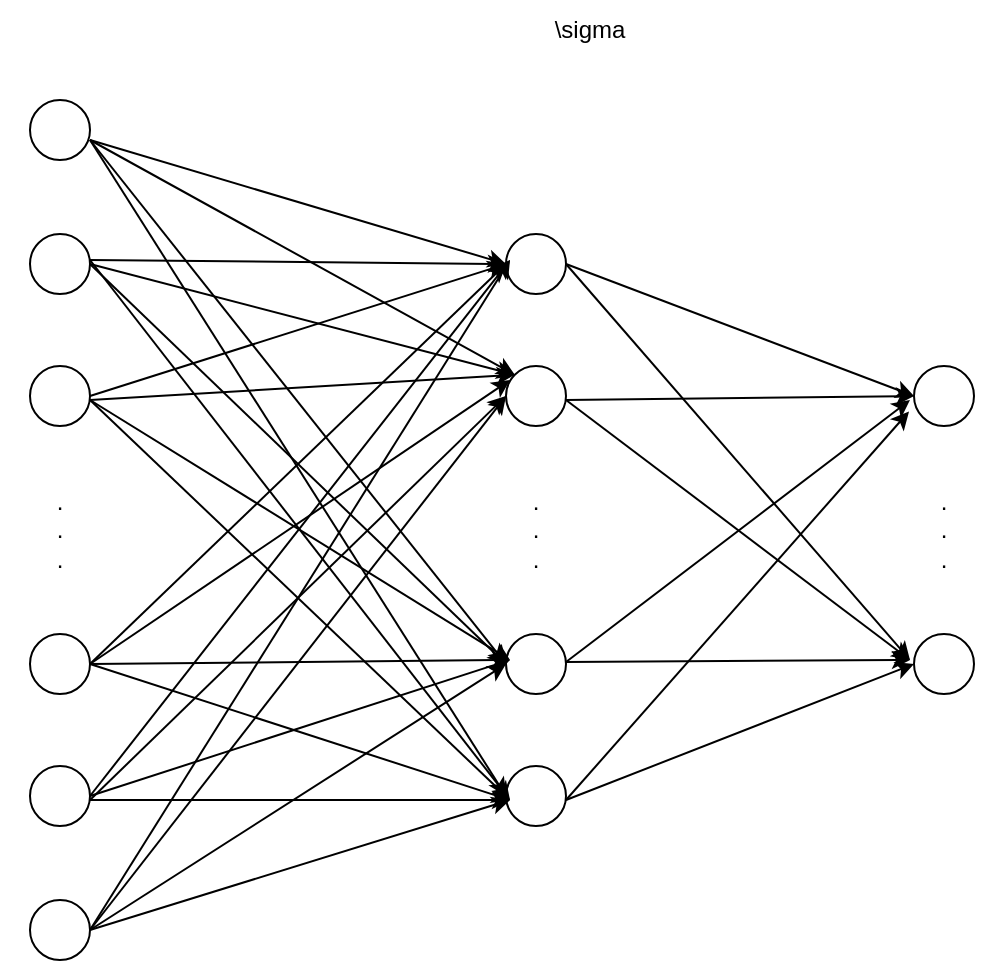 <mxfile version="27.1.4">
  <diagram name="第 1 页" id="a-qAF57k8_4oPYb_Egr2">
    <mxGraphModel dx="1028" dy="643" grid="1" gridSize="10" guides="1" tooltips="1" connect="1" arrows="1" fold="1" page="1" pageScale="1" pageWidth="827" pageHeight="1169" math="1" shadow="0" adaptiveColors="auto">
      <root>
        <mxCell id="0" />
        <mxCell id="1" parent="0" />
        <mxCell id="wv23uX2JErbPxNO79JQO-3" value="" style="ellipse;whiteSpace=wrap;html=1;aspect=fixed;" vertex="1" parent="1">
          <mxGeometry x="180" y="157" width="30" height="30" as="geometry" />
        </mxCell>
        <mxCell id="wv23uX2JErbPxNO79JQO-4" value="" style="ellipse;whiteSpace=wrap;html=1;aspect=fixed;" vertex="1" parent="1">
          <mxGeometry x="180" y="223" width="30" height="30" as="geometry" />
        </mxCell>
        <mxCell id="wv23uX2JErbPxNO79JQO-5" value="" style="ellipse;whiteSpace=wrap;html=1;aspect=fixed;" vertex="1" parent="1">
          <mxGeometry x="180" y="357" width="30" height="30" as="geometry" />
        </mxCell>
        <mxCell id="wv23uX2JErbPxNO79JQO-6" value="" style="ellipse;whiteSpace=wrap;html=1;aspect=fixed;" vertex="1" parent="1">
          <mxGeometry x="180" y="423" width="30" height="30" as="geometry" />
        </mxCell>
        <mxCell id="wv23uX2JErbPxNO79JQO-7" value=".&lt;div&gt;.&lt;/div&gt;&lt;div&gt;.&lt;/div&gt;" style="text;html=1;align=center;verticalAlign=middle;whiteSpace=wrap;rounded=0;strokeWidth=12;perimeterSpacing=17;" vertex="1" parent="1">
          <mxGeometry x="165" y="280" width="60" height="50" as="geometry" />
        </mxCell>
        <mxCell id="wv23uX2JErbPxNO79JQO-8" value="" style="ellipse;whiteSpace=wrap;html=1;aspect=fixed;" vertex="1" parent="1">
          <mxGeometry x="180" y="90" width="30" height="30" as="geometry" />
        </mxCell>
        <mxCell id="wv23uX2JErbPxNO79JQO-9" value="" style="ellipse;whiteSpace=wrap;html=1;aspect=fixed;" vertex="1" parent="1">
          <mxGeometry x="180" y="490" width="30" height="30" as="geometry" />
        </mxCell>
        <mxCell id="wv23uX2JErbPxNO79JQO-10" value="" style="ellipse;whiteSpace=wrap;html=1;aspect=fixed;" vertex="1" parent="1">
          <mxGeometry x="418" y="157" width="30" height="30" as="geometry" />
        </mxCell>
        <mxCell id="wv23uX2JErbPxNO79JQO-11" value="" style="ellipse;whiteSpace=wrap;html=1;aspect=fixed;" vertex="1" parent="1">
          <mxGeometry x="418" y="223" width="30" height="30" as="geometry" />
        </mxCell>
        <mxCell id="wv23uX2JErbPxNO79JQO-12" value="" style="ellipse;whiteSpace=wrap;html=1;aspect=fixed;" vertex="1" parent="1">
          <mxGeometry x="418" y="357" width="30" height="30" as="geometry" />
        </mxCell>
        <mxCell id="wv23uX2JErbPxNO79JQO-13" value="" style="ellipse;whiteSpace=wrap;html=1;aspect=fixed;" vertex="1" parent="1">
          <mxGeometry x="418" y="423" width="30" height="30" as="geometry" />
        </mxCell>
        <mxCell id="wv23uX2JErbPxNO79JQO-14" value=".&lt;div&gt;.&lt;/div&gt;&lt;div&gt;.&lt;/div&gt;" style="text;html=1;align=center;verticalAlign=middle;whiteSpace=wrap;rounded=0;strokeWidth=12;perimeterSpacing=17;" vertex="1" parent="1">
          <mxGeometry x="403" y="280" width="60" height="50" as="geometry" />
        </mxCell>
        <mxCell id="wv23uX2JErbPxNO79JQO-15" value="" style="ellipse;whiteSpace=wrap;html=1;aspect=fixed;" vertex="1" parent="1">
          <mxGeometry x="622" y="223" width="30" height="30" as="geometry" />
        </mxCell>
        <mxCell id="wv23uX2JErbPxNO79JQO-16" value="" style="ellipse;whiteSpace=wrap;html=1;aspect=fixed;" vertex="1" parent="1">
          <mxGeometry x="622" y="357" width="30" height="30" as="geometry" />
        </mxCell>
        <mxCell id="wv23uX2JErbPxNO79JQO-17" value=".&lt;div&gt;.&lt;/div&gt;&lt;div&gt;.&lt;/div&gt;" style="text;html=1;align=center;verticalAlign=middle;whiteSpace=wrap;rounded=0;strokeWidth=12;perimeterSpacing=17;" vertex="1" parent="1">
          <mxGeometry x="607" y="280" width="60" height="50" as="geometry" />
        </mxCell>
        <mxCell id="wv23uX2JErbPxNO79JQO-18" value="" style="endArrow=classic;html=1;rounded=0;entryX=0;entryY=0.5;entryDx=0;entryDy=0;" edge="1" parent="1" target="wv23uX2JErbPxNO79JQO-10">
          <mxGeometry width="50" height="50" relative="1" as="geometry">
            <mxPoint x="210" y="110" as="sourcePoint" />
            <mxPoint x="260" y="60" as="targetPoint" />
          </mxGeometry>
        </mxCell>
        <mxCell id="wv23uX2JErbPxNO79JQO-19" value="" style="endArrow=classic;html=1;rounded=0;entryX=0;entryY=0;entryDx=0;entryDy=0;" edge="1" parent="1" target="wv23uX2JErbPxNO79JQO-11">
          <mxGeometry width="50" height="50" relative="1" as="geometry">
            <mxPoint x="210" y="110" as="sourcePoint" />
            <mxPoint x="418" y="242" as="targetPoint" />
          </mxGeometry>
        </mxCell>
        <mxCell id="wv23uX2JErbPxNO79JQO-20" value="" style="endArrow=classic;html=1;rounded=0;entryX=0;entryY=0.5;entryDx=0;entryDy=0;" edge="1" parent="1" target="wv23uX2JErbPxNO79JQO-12">
          <mxGeometry width="50" height="50" relative="1" as="geometry">
            <mxPoint x="210" y="110" as="sourcePoint" />
            <mxPoint x="612" y="357" as="targetPoint" />
          </mxGeometry>
        </mxCell>
        <mxCell id="wv23uX2JErbPxNO79JQO-21" value="" style="endArrow=classic;html=1;rounded=0;entryX=0;entryY=0.5;entryDx=0;entryDy=0;" edge="1" parent="1" target="wv23uX2JErbPxNO79JQO-13">
          <mxGeometry width="50" height="50" relative="1" as="geometry">
            <mxPoint x="210" y="110" as="sourcePoint" />
            <mxPoint x="410" y="430" as="targetPoint" />
          </mxGeometry>
        </mxCell>
        <mxCell id="wv23uX2JErbPxNO79JQO-22" value="" style="endArrow=classic;html=1;rounded=0;exitX=1;exitY=0.5;exitDx=0;exitDy=0;entryX=0;entryY=0;entryDx=0;entryDy=0;" edge="1" parent="1" source="wv23uX2JErbPxNO79JQO-3" target="wv23uX2JErbPxNO79JQO-11">
          <mxGeometry width="50" height="50" relative="1" as="geometry">
            <mxPoint x="350" y="220" as="sourcePoint" />
            <mxPoint x="420" y="240" as="targetPoint" />
          </mxGeometry>
        </mxCell>
        <mxCell id="wv23uX2JErbPxNO79JQO-24" value="" style="endArrow=classic;html=1;rounded=0;exitX=1;exitY=0.5;exitDx=0;exitDy=0;entryX=0;entryY=0.5;entryDx=0;entryDy=0;" edge="1" parent="1" source="wv23uX2JErbPxNO79JQO-3" target="wv23uX2JErbPxNO79JQO-12">
          <mxGeometry width="50" height="50" relative="1" as="geometry">
            <mxPoint x="320" y="210" as="sourcePoint" />
            <mxPoint x="410" y="370" as="targetPoint" />
          </mxGeometry>
        </mxCell>
        <mxCell id="wv23uX2JErbPxNO79JQO-25" value="" style="endArrow=classic;html=1;rounded=0;entryX=0;entryY=0.5;entryDx=0;entryDy=0;" edge="1" parent="1" target="wv23uX2JErbPxNO79JQO-10">
          <mxGeometry width="50" height="50" relative="1" as="geometry">
            <mxPoint x="210" y="170" as="sourcePoint" />
            <mxPoint x="390" y="460" as="targetPoint" />
          </mxGeometry>
        </mxCell>
        <mxCell id="wv23uX2JErbPxNO79JQO-26" value="" style="endArrow=classic;html=1;rounded=0;" edge="1" parent="1">
          <mxGeometry width="50" height="50" relative="1" as="geometry">
            <mxPoint x="210" y="170" as="sourcePoint" />
            <mxPoint x="420" y="440" as="targetPoint" />
          </mxGeometry>
        </mxCell>
        <mxCell id="wv23uX2JErbPxNO79JQO-27" value="" style="endArrow=classic;html=1;rounded=0;exitX=1;exitY=0.5;exitDx=0;exitDy=0;entryX=0;entryY=0.5;entryDx=0;entryDy=0;" edge="1" parent="1" source="wv23uX2JErbPxNO79JQO-4" target="wv23uX2JErbPxNO79JQO-10">
          <mxGeometry width="50" height="50" relative="1" as="geometry">
            <mxPoint x="320" y="430" as="sourcePoint" />
            <mxPoint x="530" y="700" as="targetPoint" />
          </mxGeometry>
        </mxCell>
        <mxCell id="wv23uX2JErbPxNO79JQO-28" value="" style="endArrow=classic;html=1;rounded=0;entryX=0;entryY=0;entryDx=0;entryDy=0;" edge="1" parent="1" target="wv23uX2JErbPxNO79JQO-11">
          <mxGeometry width="50" height="50" relative="1" as="geometry">
            <mxPoint x="210" y="240" as="sourcePoint" />
            <mxPoint x="538" y="310" as="targetPoint" />
          </mxGeometry>
        </mxCell>
        <mxCell id="wv23uX2JErbPxNO79JQO-29" value="" style="endArrow=classic;html=1;rounded=0;" edge="1" parent="1">
          <mxGeometry width="50" height="50" relative="1" as="geometry">
            <mxPoint x="210" y="240" as="sourcePoint" />
            <mxPoint x="420" y="370" as="targetPoint" />
          </mxGeometry>
        </mxCell>
        <mxCell id="wv23uX2JErbPxNO79JQO-30" value="" style="endArrow=classic;html=1;rounded=0;" edge="1" parent="1">
          <mxGeometry width="50" height="50" relative="1" as="geometry">
            <mxPoint x="210" y="240" as="sourcePoint" />
            <mxPoint x="420" y="440" as="targetPoint" />
          </mxGeometry>
        </mxCell>
        <mxCell id="wv23uX2JErbPxNO79JQO-31" value="" style="endArrow=classic;html=1;rounded=0;exitX=1;exitY=0.5;exitDx=0;exitDy=0;entryX=0;entryY=0.5;entryDx=0;entryDy=0;" edge="1" parent="1" source="wv23uX2JErbPxNO79JQO-5" target="wv23uX2JErbPxNO79JQO-10">
          <mxGeometry width="50" height="50" relative="1" as="geometry">
            <mxPoint x="290" y="370" as="sourcePoint" />
            <mxPoint x="500" y="570" as="targetPoint" />
          </mxGeometry>
        </mxCell>
        <mxCell id="wv23uX2JErbPxNO79JQO-32" value="" style="endArrow=classic;html=1;rounded=0;exitX=1;exitY=0.5;exitDx=0;exitDy=0;" edge="1" parent="1" source="wv23uX2JErbPxNO79JQO-5">
          <mxGeometry width="50" height="50" relative="1" as="geometry">
            <mxPoint x="240" y="550" as="sourcePoint" />
            <mxPoint x="420" y="230" as="targetPoint" />
          </mxGeometry>
        </mxCell>
        <mxCell id="wv23uX2JErbPxNO79JQO-33" value="" style="endArrow=classic;html=1;rounded=0;exitX=1;exitY=0.5;exitDx=0;exitDy=0;" edge="1" parent="1" source="wv23uX2JErbPxNO79JQO-5">
          <mxGeometry width="50" height="50" relative="1" as="geometry">
            <mxPoint x="270" y="522" as="sourcePoint" />
            <mxPoint x="420" y="370" as="targetPoint" />
          </mxGeometry>
        </mxCell>
        <mxCell id="wv23uX2JErbPxNO79JQO-34" value="" style="endArrow=classic;html=1;rounded=0;exitX=1;exitY=0.5;exitDx=0;exitDy=0;" edge="1" parent="1" source="wv23uX2JErbPxNO79JQO-5">
          <mxGeometry width="50" height="50" relative="1" as="geometry">
            <mxPoint x="210" y="370" as="sourcePoint" />
            <mxPoint x="420" y="440" as="targetPoint" />
          </mxGeometry>
        </mxCell>
        <mxCell id="wv23uX2JErbPxNO79JQO-35" value="" style="endArrow=classic;html=1;rounded=0;exitX=1;exitY=0.5;exitDx=0;exitDy=0;" edge="1" parent="1" source="wv23uX2JErbPxNO79JQO-6">
          <mxGeometry width="50" height="50" relative="1" as="geometry">
            <mxPoint x="320" y="500" as="sourcePoint" />
            <mxPoint x="420" y="170" as="targetPoint" />
          </mxGeometry>
        </mxCell>
        <mxCell id="wv23uX2JErbPxNO79JQO-36" value="" style="endArrow=classic;html=1;rounded=0;entryX=0;entryY=0.5;entryDx=0;entryDy=0;" edge="1" parent="1" target="wv23uX2JErbPxNO79JQO-11">
          <mxGeometry width="50" height="50" relative="1" as="geometry">
            <mxPoint x="210" y="440" as="sourcePoint" />
            <mxPoint x="570" y="410" as="targetPoint" />
          </mxGeometry>
        </mxCell>
        <mxCell id="wv23uX2JErbPxNO79JQO-37" value="" style="endArrow=classic;html=1;rounded=0;exitX=1;exitY=0.5;exitDx=0;exitDy=0;" edge="1" parent="1" source="wv23uX2JErbPxNO79JQO-6">
          <mxGeometry width="50" height="50" relative="1" as="geometry">
            <mxPoint x="240" y="447" as="sourcePoint" />
            <mxPoint x="420" y="370" as="targetPoint" />
          </mxGeometry>
        </mxCell>
        <mxCell id="wv23uX2JErbPxNO79JQO-38" value="" style="endArrow=classic;html=1;rounded=0;" edge="1" parent="1">
          <mxGeometry width="50" height="50" relative="1" as="geometry">
            <mxPoint x="210" y="440" as="sourcePoint" />
            <mxPoint x="420" y="440" as="targetPoint" />
          </mxGeometry>
        </mxCell>
        <mxCell id="wv23uX2JErbPxNO79JQO-39" value="" style="endArrow=classic;html=1;rounded=0;exitX=1;exitY=0.5;exitDx=0;exitDy=0;" edge="1" parent="1" source="wv23uX2JErbPxNO79JQO-9">
          <mxGeometry width="50" height="50" relative="1" as="geometry">
            <mxPoint x="400" y="490" as="sourcePoint" />
            <mxPoint x="420" y="170" as="targetPoint" />
          </mxGeometry>
        </mxCell>
        <mxCell id="wv23uX2JErbPxNO79JQO-40" value="" style="endArrow=classic;html=1;rounded=0;exitX=1;exitY=0.5;exitDx=0;exitDy=0;entryX=0;entryY=0.5;entryDx=0;entryDy=0;" edge="1" parent="1" source="wv23uX2JErbPxNO79JQO-9" target="wv23uX2JErbPxNO79JQO-11">
          <mxGeometry width="50" height="50" relative="1" as="geometry">
            <mxPoint x="210" y="510" as="sourcePoint" />
            <mxPoint x="750" y="520" as="targetPoint" />
          </mxGeometry>
        </mxCell>
        <mxCell id="wv23uX2JErbPxNO79JQO-41" value="" style="endArrow=classic;html=1;rounded=0;exitX=1;exitY=0.5;exitDx=0;exitDy=0;entryX=0;entryY=0.5;entryDx=0;entryDy=0;" edge="1" parent="1" source="wv23uX2JErbPxNO79JQO-9" target="wv23uX2JErbPxNO79JQO-12">
          <mxGeometry width="50" height="50" relative="1" as="geometry">
            <mxPoint x="220" y="510" as="sourcePoint" />
            <mxPoint x="907" y="592" as="targetPoint" />
          </mxGeometry>
        </mxCell>
        <mxCell id="wv23uX2JErbPxNO79JQO-42" value="" style="endArrow=classic;html=1;rounded=0;exitX=1;exitY=0.5;exitDx=0;exitDy=0;" edge="1" parent="1" source="wv23uX2JErbPxNO79JQO-9">
          <mxGeometry width="50" height="50" relative="1" as="geometry">
            <mxPoint x="220" y="510" as="sourcePoint" />
            <mxPoint x="420" y="440" as="targetPoint" />
          </mxGeometry>
        </mxCell>
        <mxCell id="wv23uX2JErbPxNO79JQO-43" value="" style="endArrow=classic;html=1;rounded=0;entryX=0;entryY=0.5;entryDx=0;entryDy=0;exitX=1;exitY=0.5;exitDx=0;exitDy=0;" edge="1" parent="1" source="wv23uX2JErbPxNO79JQO-10" target="wv23uX2JErbPxNO79JQO-15">
          <mxGeometry width="50" height="50" relative="1" as="geometry">
            <mxPoint x="530" y="270" as="sourcePoint" />
            <mxPoint x="738" y="332" as="targetPoint" />
          </mxGeometry>
        </mxCell>
        <mxCell id="wv23uX2JErbPxNO79JQO-44" value="" style="endArrow=classic;html=1;rounded=0;exitX=1;exitY=0.5;exitDx=0;exitDy=0;" edge="1" parent="1" source="wv23uX2JErbPxNO79JQO-10">
          <mxGeometry width="50" height="50" relative="1" as="geometry">
            <mxPoint x="550" y="240" as="sourcePoint" />
            <mxPoint x="620" y="370" as="targetPoint" />
          </mxGeometry>
        </mxCell>
        <mxCell id="wv23uX2JErbPxNO79JQO-45" value="" style="endArrow=classic;html=1;rounded=0;entryX=0;entryY=0.5;entryDx=0;entryDy=0;exitX=1;exitY=0.5;exitDx=0;exitDy=0;" edge="1" parent="1" target="wv23uX2JErbPxNO79JQO-15">
          <mxGeometry width="50" height="50" relative="1" as="geometry">
            <mxPoint x="448" y="240" as="sourcePoint" />
            <mxPoint x="738" y="400" as="targetPoint" />
          </mxGeometry>
        </mxCell>
        <mxCell id="wv23uX2JErbPxNO79JQO-46" value="" style="endArrow=classic;html=1;rounded=0;exitX=1;exitY=0.5;exitDx=0;exitDy=0;" edge="1" parent="1">
          <mxGeometry width="50" height="50" relative="1" as="geometry">
            <mxPoint x="448" y="240" as="sourcePoint" />
            <mxPoint x="620" y="370" as="targetPoint" />
          </mxGeometry>
        </mxCell>
        <mxCell id="wv23uX2JErbPxNO79JQO-47" value="" style="endArrow=classic;html=1;rounded=0;exitX=1;exitY=0.5;exitDx=0;exitDy=0;" edge="1" parent="1">
          <mxGeometry width="50" height="50" relative="1" as="geometry">
            <mxPoint x="448" y="371" as="sourcePoint" />
            <mxPoint x="620" y="240" as="targetPoint" />
          </mxGeometry>
        </mxCell>
        <mxCell id="wv23uX2JErbPxNO79JQO-48" value="" style="endArrow=classic;html=1;rounded=0;exitX=1;exitY=0.5;exitDx=0;exitDy=0;" edge="1" parent="1">
          <mxGeometry width="50" height="50" relative="1" as="geometry">
            <mxPoint x="448" y="371" as="sourcePoint" />
            <mxPoint x="620" y="370" as="targetPoint" />
          </mxGeometry>
        </mxCell>
        <mxCell id="wv23uX2JErbPxNO79JQO-51" value="" style="endArrow=classic;html=1;rounded=0;entryX=-0.083;entryY=0.758;entryDx=0;entryDy=0;exitX=1;exitY=0.5;exitDx=0;exitDy=0;entryPerimeter=0;" edge="1" parent="1" target="wv23uX2JErbPxNO79JQO-15">
          <mxGeometry width="50" height="50" relative="1" as="geometry">
            <mxPoint x="448" y="440" as="sourcePoint" />
            <mxPoint x="738" y="600" as="targetPoint" />
          </mxGeometry>
        </mxCell>
        <mxCell id="wv23uX2JErbPxNO79JQO-52" value="" style="endArrow=classic;html=1;rounded=0;exitX=1;exitY=0.5;exitDx=0;exitDy=0;entryX=0;entryY=0.5;entryDx=0;entryDy=0;" edge="1" parent="1" target="wv23uX2JErbPxNO79JQO-16">
          <mxGeometry width="50" height="50" relative="1" as="geometry">
            <mxPoint x="448" y="440" as="sourcePoint" />
            <mxPoint x="810" y="708" as="targetPoint" />
          </mxGeometry>
        </mxCell>
        <mxCell id="wv23uX2JErbPxNO79JQO-54" value="\sigma" style="text;html=1;align=center;verticalAlign=middle;whiteSpace=wrap;rounded=0;" vertex="1" parent="1">
          <mxGeometry x="430" y="40" width="60" height="30" as="geometry" />
        </mxCell>
      </root>
    </mxGraphModel>
  </diagram>
</mxfile>
